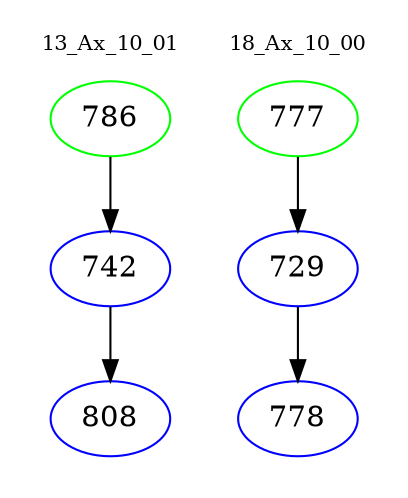 digraph{
subgraph cluster_0 {
color = white
label = "13_Ax_10_01";
fontsize=10;
T0_786 [label="786", color="green"]
T0_786 -> T0_742 [color="black"]
T0_742 [label="742", color="blue"]
T0_742 -> T0_808 [color="black"]
T0_808 [label="808", color="blue"]
}
subgraph cluster_1 {
color = white
label = "18_Ax_10_00";
fontsize=10;
T1_777 [label="777", color="green"]
T1_777 -> T1_729 [color="black"]
T1_729 [label="729", color="blue"]
T1_729 -> T1_778 [color="black"]
T1_778 [label="778", color="blue"]
}
}
